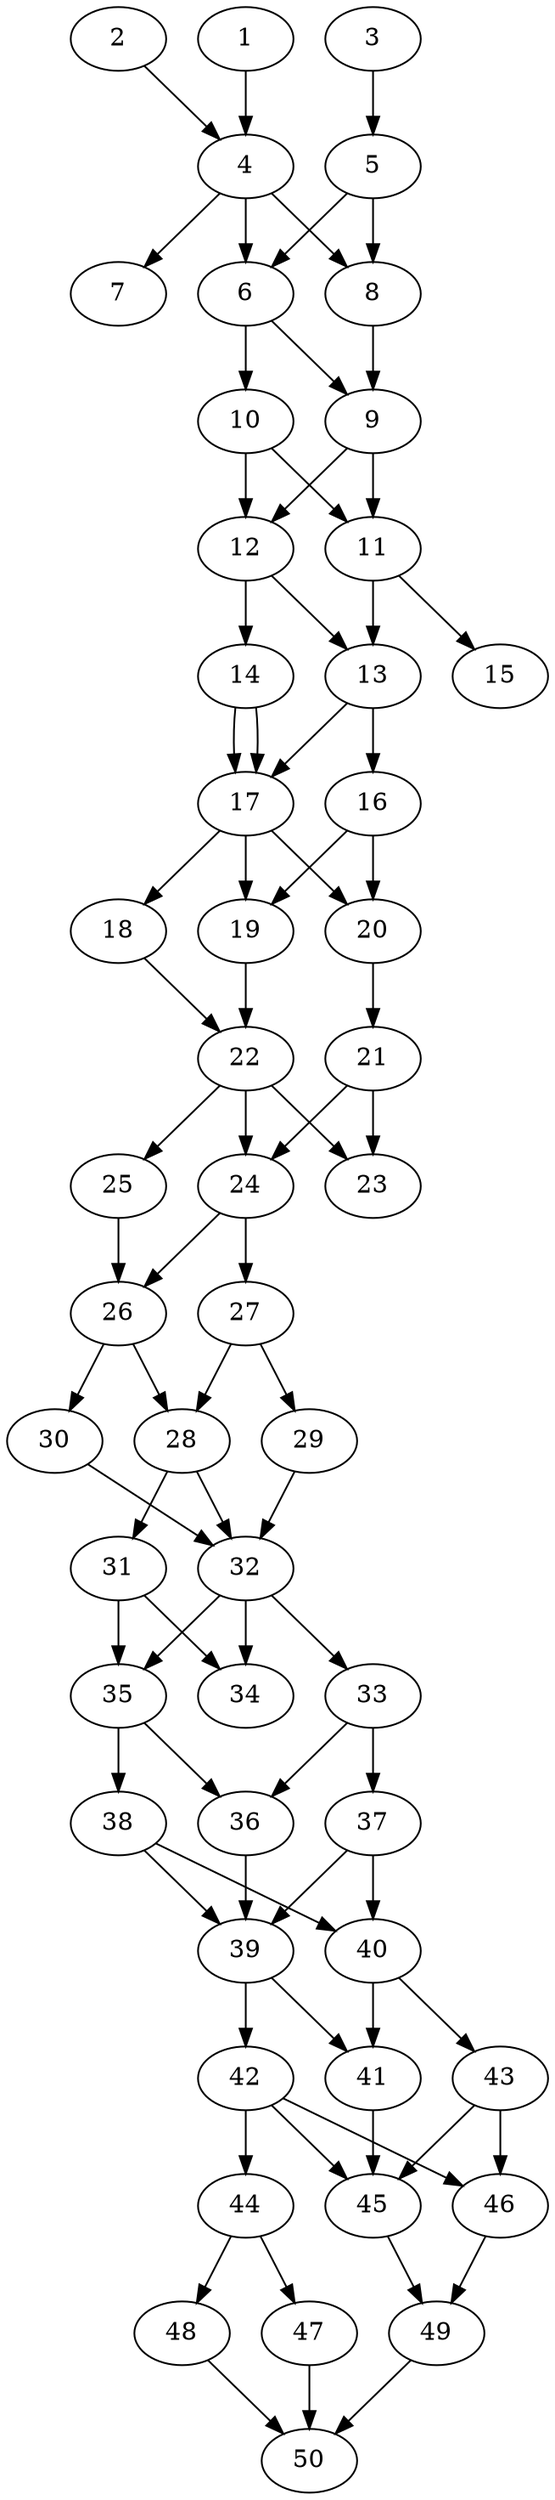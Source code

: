 // DAG automatically generated by daggen at Thu Oct  3 14:07:57 2019
// ./daggen --dot -n 50 --ccr 0.4 --fat 0.3 --regular 0.7 --density 0.7 --mindata 5242880 --maxdata 52428800 
digraph G {
  1 [size="36085760", alpha="0.01", expect_size="14434304"] 
  1 -> 4 [size ="14434304"]
  2 [size="63275520", alpha="0.02", expect_size="25310208"] 
  2 -> 4 [size ="25310208"]
  3 [size="86430720", alpha="0.20", expect_size="34572288"] 
  3 -> 5 [size ="34572288"]
  4 [size="96061440", alpha="0.10", expect_size="38424576"] 
  4 -> 6 [size ="38424576"]
  4 -> 7 [size ="38424576"]
  4 -> 8 [size ="38424576"]
  5 [size="22028800", alpha="0.16", expect_size="8811520"] 
  5 -> 6 [size ="8811520"]
  5 -> 8 [size ="8811520"]
  6 [size="58270720", alpha="0.02", expect_size="23308288"] 
  6 -> 9 [size ="23308288"]
  6 -> 10 [size ="23308288"]
  7 [size="55441920", alpha="0.15", expect_size="22176768"] 
  8 [size="87810560", alpha="0.15", expect_size="35124224"] 
  8 -> 9 [size ="35124224"]
  9 [size="55119360", alpha="0.03", expect_size="22047744"] 
  9 -> 11 [size ="22047744"]
  9 -> 12 [size ="22047744"]
  10 [size="21099520", alpha="0.13", expect_size="8439808"] 
  10 -> 11 [size ="8439808"]
  10 -> 12 [size ="8439808"]
  11 [size="98560000", alpha="0.14", expect_size="39424000"] 
  11 -> 13 [size ="39424000"]
  11 -> 15 [size ="39424000"]
  12 [size="105600000", alpha="0.17", expect_size="42240000"] 
  12 -> 13 [size ="42240000"]
  12 -> 14 [size ="42240000"]
  13 [size="116359680", alpha="0.05", expect_size="46543872"] 
  13 -> 16 [size ="46543872"]
  13 -> 17 [size ="46543872"]
  14 [size="114037760", alpha="0.10", expect_size="45615104"] 
  14 -> 17 [size ="45615104"]
  14 -> 17 [size ="45615104"]
  15 [size="53998080", alpha="0.14", expect_size="21599232"] 
  16 [size="28380160", alpha="0.18", expect_size="11352064"] 
  16 -> 19 [size ="11352064"]
  16 -> 20 [size ="11352064"]
  17 [size="39400960", alpha="0.03", expect_size="15760384"] 
  17 -> 18 [size ="15760384"]
  17 -> 19 [size ="15760384"]
  17 -> 20 [size ="15760384"]
  18 [size="126407680", alpha="0.04", expect_size="50563072"] 
  18 -> 22 [size ="50563072"]
  19 [size="96314880", alpha="0.14", expect_size="38525952"] 
  19 -> 22 [size ="38525952"]
  20 [size="111536640", alpha="0.17", expect_size="44614656"] 
  20 -> 21 [size ="44614656"]
  21 [size="70656000", alpha="0.05", expect_size="28262400"] 
  21 -> 23 [size ="28262400"]
  21 -> 24 [size ="28262400"]
  22 [size="37491200", alpha="0.01", expect_size="14996480"] 
  22 -> 23 [size ="14996480"]
  22 -> 24 [size ="14996480"]
  22 -> 25 [size ="14996480"]
  23 [size="20866560", alpha="0.09", expect_size="8346624"] 
  24 [size="49602560", alpha="0.11", expect_size="19841024"] 
  24 -> 26 [size ="19841024"]
  24 -> 27 [size ="19841024"]
  25 [size="108789760", alpha="0.15", expect_size="43515904"] 
  25 -> 26 [size ="43515904"]
  26 [size="75169280", alpha="0.06", expect_size="30067712"] 
  26 -> 28 [size ="30067712"]
  26 -> 30 [size ="30067712"]
  27 [size="64972800", alpha="0.05", expect_size="25989120"] 
  27 -> 28 [size ="25989120"]
  27 -> 29 [size ="25989120"]
  28 [size="85401600", alpha="0.16", expect_size="34160640"] 
  28 -> 31 [size ="34160640"]
  28 -> 32 [size ="34160640"]
  29 [size="107330560", alpha="0.15", expect_size="42932224"] 
  29 -> 32 [size ="42932224"]
  30 [size="72207360", alpha="0.14", expect_size="28882944"] 
  30 -> 32 [size ="28882944"]
  31 [size="57118720", alpha="0.09", expect_size="22847488"] 
  31 -> 34 [size ="22847488"]
  31 -> 35 [size ="22847488"]
  32 [size="85043200", alpha="0.19", expect_size="34017280"] 
  32 -> 33 [size ="34017280"]
  32 -> 34 [size ="34017280"]
  32 -> 35 [size ="34017280"]
  33 [size="88184320", alpha="0.06", expect_size="35273728"] 
  33 -> 36 [size ="35273728"]
  33 -> 37 [size ="35273728"]
  34 [size="21908480", alpha="0.11", expect_size="8763392"] 
  35 [size="87132160", alpha="0.02", expect_size="34852864"] 
  35 -> 36 [size ="34852864"]
  35 -> 38 [size ="34852864"]
  36 [size="56847360", alpha="0.16", expect_size="22738944"] 
  36 -> 39 [size ="22738944"]
  37 [size="94187520", alpha="0.15", expect_size="37675008"] 
  37 -> 39 [size ="37675008"]
  37 -> 40 [size ="37675008"]
  38 [size="123517440", alpha="0.13", expect_size="49406976"] 
  38 -> 39 [size ="49406976"]
  38 -> 40 [size ="49406976"]
  39 [size="101583360", alpha="0.05", expect_size="40633344"] 
  39 -> 41 [size ="40633344"]
  39 -> 42 [size ="40633344"]
  40 [size="70394880", alpha="0.13", expect_size="28157952"] 
  40 -> 41 [size ="28157952"]
  40 -> 43 [size ="28157952"]
  41 [size="37946880", alpha="0.11", expect_size="15178752"] 
  41 -> 45 [size ="15178752"]
  42 [size="89689600", alpha="0.14", expect_size="35875840"] 
  42 -> 44 [size ="35875840"]
  42 -> 45 [size ="35875840"]
  42 -> 46 [size ="35875840"]
  43 [size="82191360", alpha="0.18", expect_size="32876544"] 
  43 -> 45 [size ="32876544"]
  43 -> 46 [size ="32876544"]
  44 [size="118704640", alpha="0.08", expect_size="47481856"] 
  44 -> 47 [size ="47481856"]
  44 -> 48 [size ="47481856"]
  45 [size="64230400", alpha="0.14", expect_size="25692160"] 
  45 -> 49 [size ="25692160"]
  46 [size="77626880", alpha="0.10", expect_size="31050752"] 
  46 -> 49 [size ="31050752"]
  47 [size="56204800", alpha="0.16", expect_size="22481920"] 
  47 -> 50 [size ="22481920"]
  48 [size="26255360", alpha="0.14", expect_size="10502144"] 
  48 -> 50 [size ="10502144"]
  49 [size="101081600", alpha="0.07", expect_size="40432640"] 
  49 -> 50 [size ="40432640"]
  50 [size="127964160", alpha="0.11", expect_size="51185664"] 
}
